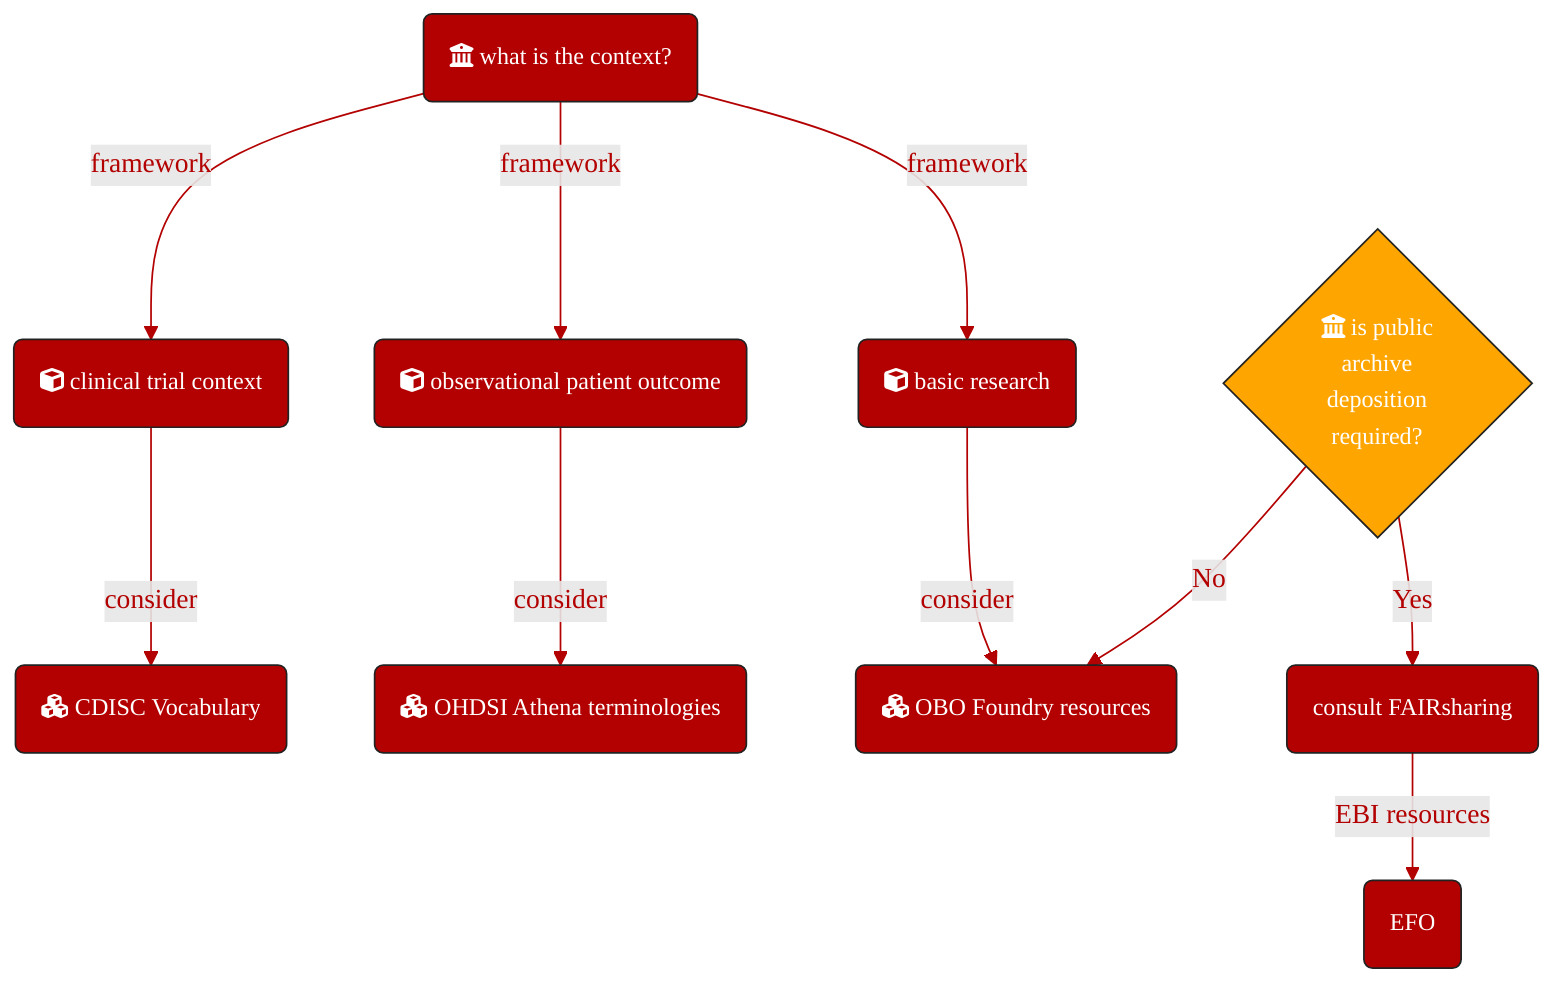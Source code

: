 graph TD;
  I1(fa:fa-university what is the context?):::box -->|framework| M1(fa:fa-cube clinical trial context):::box
  I1(fa:fa-university what is the context?) -->|framework| M2(fa:fa-cube observational patient outcome):::box
  I1(fa:fa-university what is the context?) -->|framework| M3(fa:fa-cube basic research):::box

  M1 --> |consider| R1(fa:fa-cubes CDISC Vocabulary):::box
  M2 --> |consider| R2(fa:fa-cubes OHDSI Athena terminologies):::box
  M3 --> |consider| R3(fa:fa-cubes OBO Foundry resources):::box
  
  I2{fa:fa-university is public<br> archive<br> deposition <br>required? }:::box2 -->|No |R3:::box
  I2{fa:fa-university is public<br> archive<br> deposition <br>required? } -->|Yes|M4(consult FAIRsharing):::box

  M4 --> |EBI resources|M5(EFO):::box

  linkStyle 0,1,2,3,4,5,6,7,8 stroke:#B30000,stroke-width:1px,color:#B30000,font-family:avenir;
  classDef box font-family:avenir,font-size:14px,fill:#B30000,stroke:#222,color:#fff,stroke-width:1px
  classDef box2 font-family:avenir,font-size:14px,fill:orange,stroke:#222,color:#fff,stroke-width:1px